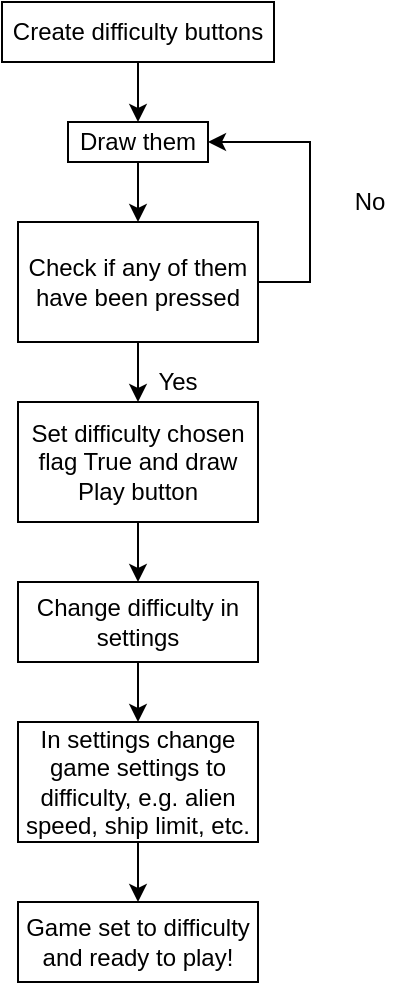 <mxfile version="14.5.1" type="device"><diagram id="C5RBs43oDa-KdzZeNtuy" name="Page-1"><mxGraphModel dx="1422" dy="822" grid="1" gridSize="10" guides="1" tooltips="1" connect="1" arrows="1" fold="1" page="1" pageScale="1" pageWidth="827" pageHeight="1169" math="0" shadow="0"><root><mxCell id="WIyWlLk6GJQsqaUBKTNV-0"/><mxCell id="WIyWlLk6GJQsqaUBKTNV-1" parent="WIyWlLk6GJQsqaUBKTNV-0"/><mxCell id="fq8KC8aNuFJcIp0B6m9x-3" style="edgeStyle=orthogonalEdgeStyle;rounded=0;orthogonalLoop=1;jettySize=auto;html=1;entryX=0.5;entryY=0;entryDx=0;entryDy=0;" edge="1" parent="WIyWlLk6GJQsqaUBKTNV-1" source="fq8KC8aNuFJcIp0B6m9x-0" target="fq8KC8aNuFJcIp0B6m9x-2"><mxGeometry relative="1" as="geometry"/></mxCell><mxCell id="fq8KC8aNuFJcIp0B6m9x-0" value="Create difficulty buttons" style="rounded=0;whiteSpace=wrap;html=1;" vertex="1" parent="WIyWlLk6GJQsqaUBKTNV-1"><mxGeometry x="346" y="50" width="136" height="30" as="geometry"/></mxCell><mxCell id="fq8KC8aNuFJcIp0B6m9x-5" style="edgeStyle=orthogonalEdgeStyle;rounded=0;orthogonalLoop=1;jettySize=auto;html=1;entryX=1;entryY=0.5;entryDx=0;entryDy=0;" edge="1" parent="WIyWlLk6GJQsqaUBKTNV-1" source="fq8KC8aNuFJcIp0B6m9x-1" target="fq8KC8aNuFJcIp0B6m9x-2"><mxGeometry relative="1" as="geometry"><Array as="points"><mxPoint x="500" y="190"/><mxPoint x="500" y="120"/></Array></mxGeometry></mxCell><mxCell id="fq8KC8aNuFJcIp0B6m9x-8" style="edgeStyle=orthogonalEdgeStyle;rounded=0;orthogonalLoop=1;jettySize=auto;html=1;entryX=0.5;entryY=0;entryDx=0;entryDy=0;" edge="1" parent="WIyWlLk6GJQsqaUBKTNV-1" source="fq8KC8aNuFJcIp0B6m9x-1" target="fq8KC8aNuFJcIp0B6m9x-7"><mxGeometry relative="1" as="geometry"/></mxCell><mxCell id="fq8KC8aNuFJcIp0B6m9x-1" value="Check if any of them have been pressed" style="rounded=0;whiteSpace=wrap;html=1;" vertex="1" parent="WIyWlLk6GJQsqaUBKTNV-1"><mxGeometry x="354" y="160" width="120" height="60" as="geometry"/></mxCell><mxCell id="fq8KC8aNuFJcIp0B6m9x-4" style="edgeStyle=orthogonalEdgeStyle;rounded=0;orthogonalLoop=1;jettySize=auto;html=1;entryX=0.5;entryY=0;entryDx=0;entryDy=0;" edge="1" parent="WIyWlLk6GJQsqaUBKTNV-1" source="fq8KC8aNuFJcIp0B6m9x-2" target="fq8KC8aNuFJcIp0B6m9x-1"><mxGeometry relative="1" as="geometry"/></mxCell><mxCell id="fq8KC8aNuFJcIp0B6m9x-2" value="Draw them" style="rounded=0;whiteSpace=wrap;html=1;" vertex="1" parent="WIyWlLk6GJQsqaUBKTNV-1"><mxGeometry x="379" y="110" width="70" height="20" as="geometry"/></mxCell><mxCell id="fq8KC8aNuFJcIp0B6m9x-6" value="No" style="text;html=1;strokeColor=none;fillColor=none;align=center;verticalAlign=middle;whiteSpace=wrap;rounded=0;" vertex="1" parent="WIyWlLk6GJQsqaUBKTNV-1"><mxGeometry x="510" y="140" width="40" height="20" as="geometry"/></mxCell><mxCell id="fq8KC8aNuFJcIp0B6m9x-12" style="edgeStyle=orthogonalEdgeStyle;rounded=0;orthogonalLoop=1;jettySize=auto;html=1;entryX=0.5;entryY=0;entryDx=0;entryDy=0;" edge="1" parent="WIyWlLk6GJQsqaUBKTNV-1" source="fq8KC8aNuFJcIp0B6m9x-7" target="fq8KC8aNuFJcIp0B6m9x-11"><mxGeometry relative="1" as="geometry"/></mxCell><mxCell id="fq8KC8aNuFJcIp0B6m9x-7" value="Set difficulty chosen flag True and draw Play button" style="rounded=0;whiteSpace=wrap;html=1;" vertex="1" parent="WIyWlLk6GJQsqaUBKTNV-1"><mxGeometry x="354" y="250" width="120" height="60" as="geometry"/></mxCell><mxCell id="fq8KC8aNuFJcIp0B6m9x-9" value="Yes" style="text;html=1;strokeColor=none;fillColor=none;align=center;verticalAlign=middle;whiteSpace=wrap;rounded=0;" vertex="1" parent="WIyWlLk6GJQsqaUBKTNV-1"><mxGeometry x="414" y="230" width="40" height="20" as="geometry"/></mxCell><mxCell id="fq8KC8aNuFJcIp0B6m9x-14" style="edgeStyle=orthogonalEdgeStyle;rounded=0;orthogonalLoop=1;jettySize=auto;html=1;entryX=0.5;entryY=0;entryDx=0;entryDy=0;" edge="1" parent="WIyWlLk6GJQsqaUBKTNV-1" source="fq8KC8aNuFJcIp0B6m9x-11" target="fq8KC8aNuFJcIp0B6m9x-13"><mxGeometry relative="1" as="geometry"/></mxCell><mxCell id="fq8KC8aNuFJcIp0B6m9x-11" value="Change difficulty in settings" style="rounded=0;whiteSpace=wrap;html=1;" vertex="1" parent="WIyWlLk6GJQsqaUBKTNV-1"><mxGeometry x="354" y="340" width="120" height="40" as="geometry"/></mxCell><mxCell id="fq8KC8aNuFJcIp0B6m9x-16" style="edgeStyle=orthogonalEdgeStyle;rounded=0;orthogonalLoop=1;jettySize=auto;html=1;entryX=0.5;entryY=0;entryDx=0;entryDy=0;" edge="1" parent="WIyWlLk6GJQsqaUBKTNV-1" source="fq8KC8aNuFJcIp0B6m9x-13" target="fq8KC8aNuFJcIp0B6m9x-15"><mxGeometry relative="1" as="geometry"/></mxCell><mxCell id="fq8KC8aNuFJcIp0B6m9x-13" value="In settings change game settings to difficulty, e.g. alien speed, ship limit, etc." style="rounded=0;whiteSpace=wrap;html=1;" vertex="1" parent="WIyWlLk6GJQsqaUBKTNV-1"><mxGeometry x="354" y="410" width="120" height="60" as="geometry"/></mxCell><mxCell id="fq8KC8aNuFJcIp0B6m9x-15" value="Game set to difficulty and ready to play!" style="rounded=0;whiteSpace=wrap;html=1;" vertex="1" parent="WIyWlLk6GJQsqaUBKTNV-1"><mxGeometry x="354" y="500" width="120" height="40" as="geometry"/></mxCell></root></mxGraphModel></diagram></mxfile>